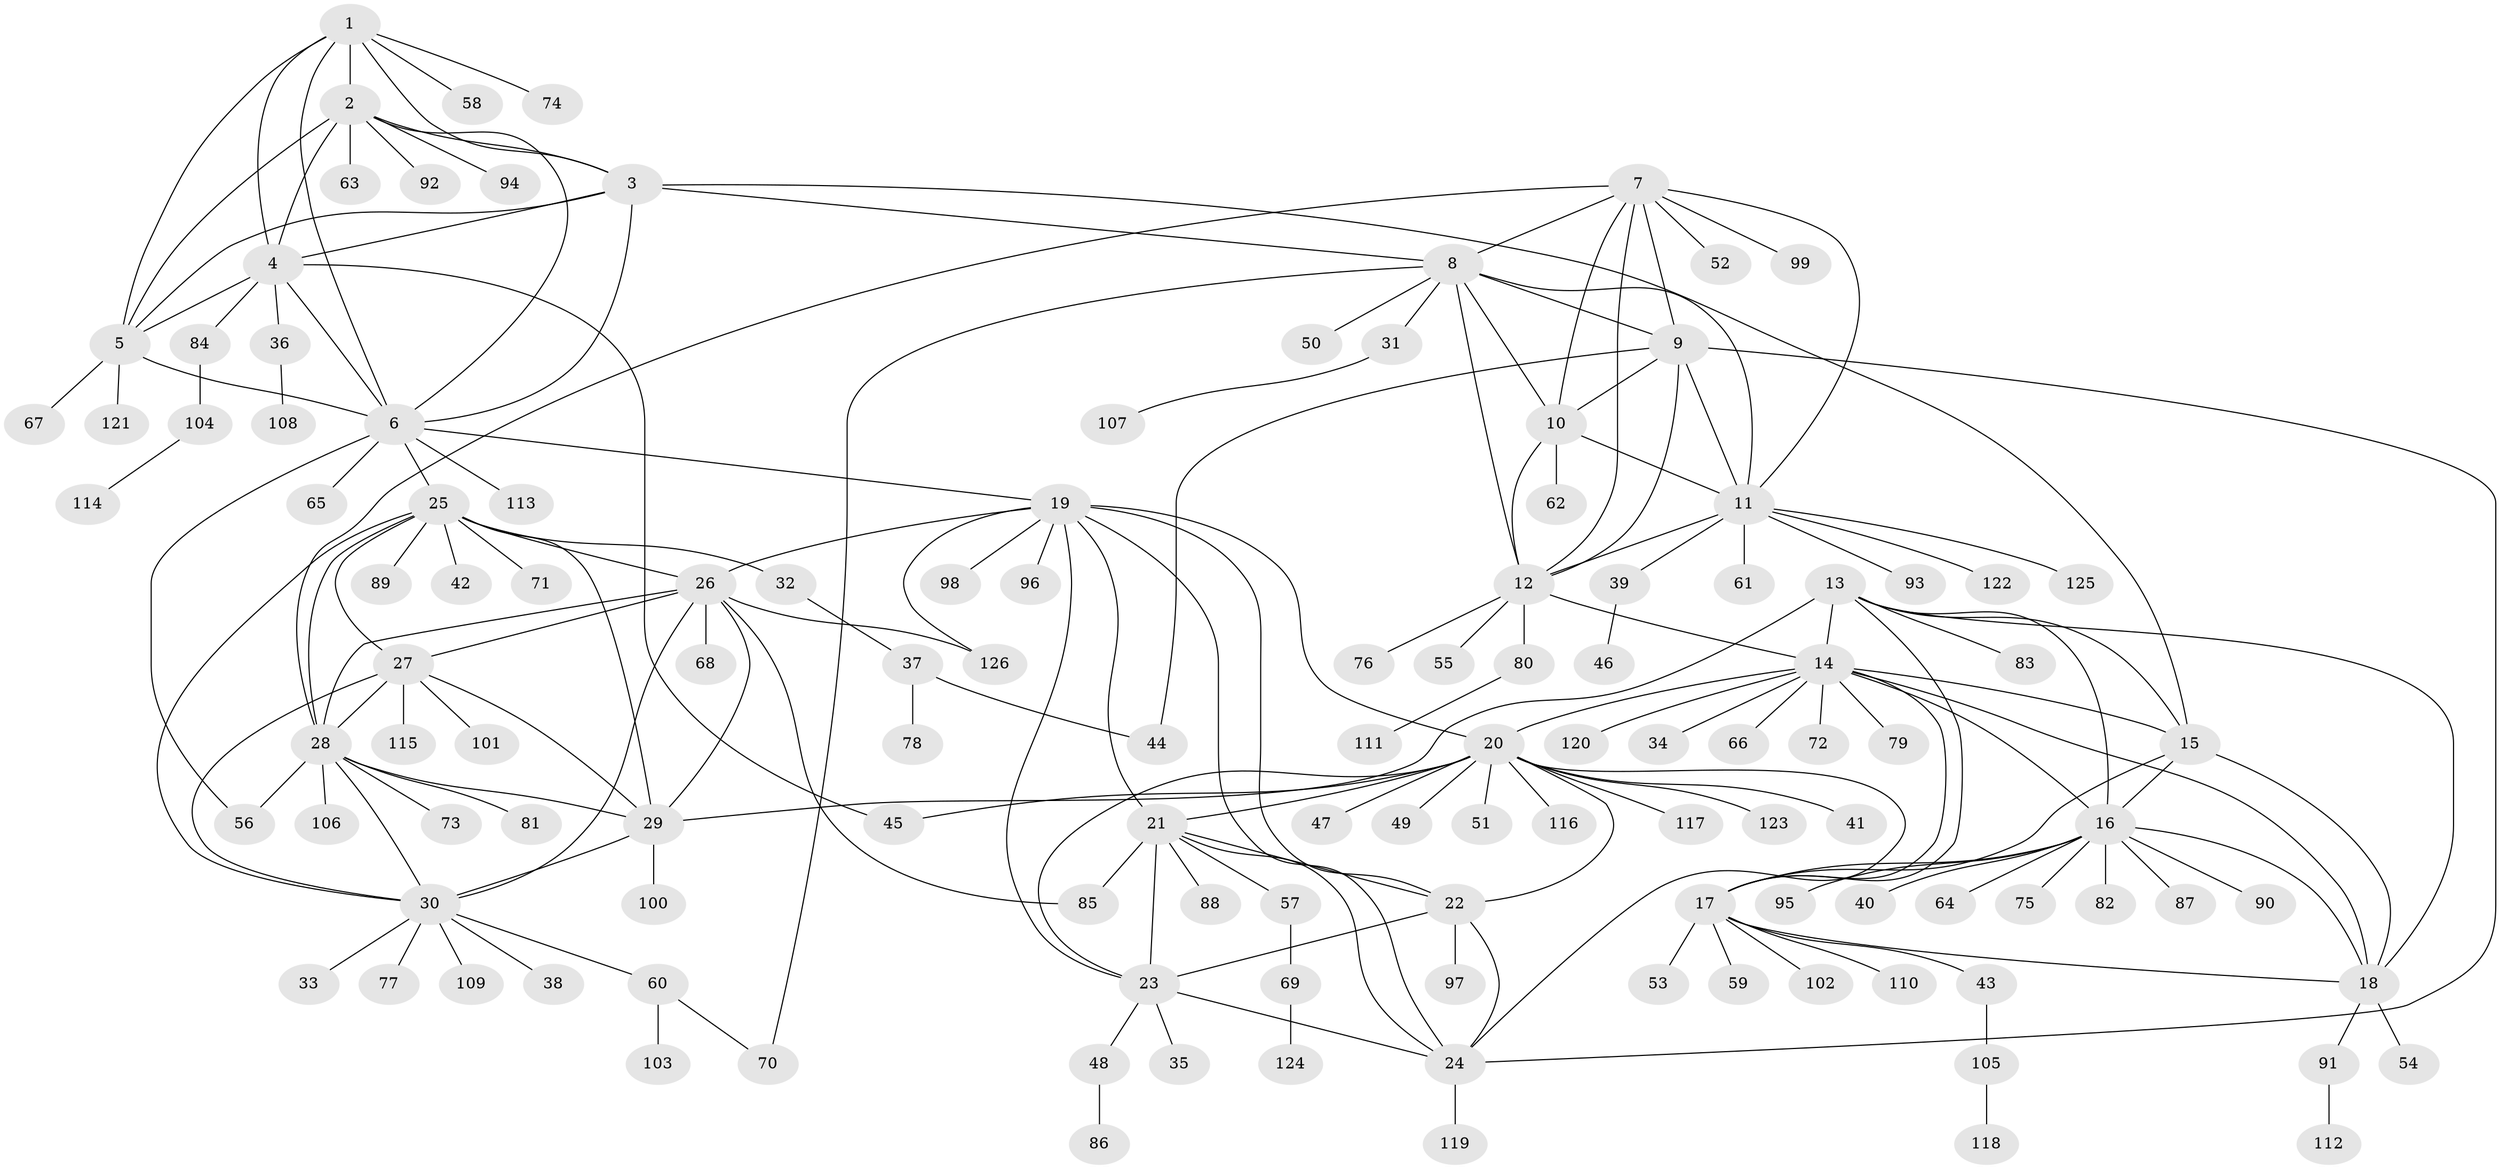 // coarse degree distribution, {4: 0.030927835051546393, 8: 0.030927835051546393, 11: 0.041237113402061855, 7: 0.020618556701030927, 6: 0.05154639175257732, 9: 0.041237113402061855, 12: 0.010309278350515464, 5: 0.010309278350515464, 10: 0.010309278350515464, 2: 0.10309278350515463, 1: 0.6391752577319587, 3: 0.010309278350515464}
// Generated by graph-tools (version 1.1) at 2025/52/02/27/25 19:52:19]
// undirected, 126 vertices, 187 edges
graph export_dot {
graph [start="1"]
  node [color=gray90,style=filled];
  1;
  2;
  3;
  4;
  5;
  6;
  7;
  8;
  9;
  10;
  11;
  12;
  13;
  14;
  15;
  16;
  17;
  18;
  19;
  20;
  21;
  22;
  23;
  24;
  25;
  26;
  27;
  28;
  29;
  30;
  31;
  32;
  33;
  34;
  35;
  36;
  37;
  38;
  39;
  40;
  41;
  42;
  43;
  44;
  45;
  46;
  47;
  48;
  49;
  50;
  51;
  52;
  53;
  54;
  55;
  56;
  57;
  58;
  59;
  60;
  61;
  62;
  63;
  64;
  65;
  66;
  67;
  68;
  69;
  70;
  71;
  72;
  73;
  74;
  75;
  76;
  77;
  78;
  79;
  80;
  81;
  82;
  83;
  84;
  85;
  86;
  87;
  88;
  89;
  90;
  91;
  92;
  93;
  94;
  95;
  96;
  97;
  98;
  99;
  100;
  101;
  102;
  103;
  104;
  105;
  106;
  107;
  108;
  109;
  110;
  111;
  112;
  113;
  114;
  115;
  116;
  117;
  118;
  119;
  120;
  121;
  122;
  123;
  124;
  125;
  126;
  1 -- 2;
  1 -- 3;
  1 -- 4;
  1 -- 5;
  1 -- 6;
  1 -- 58;
  1 -- 74;
  2 -- 3;
  2 -- 4;
  2 -- 5;
  2 -- 6;
  2 -- 63;
  2 -- 92;
  2 -- 94;
  3 -- 4;
  3 -- 5;
  3 -- 6;
  3 -- 8;
  3 -- 15;
  4 -- 5;
  4 -- 6;
  4 -- 36;
  4 -- 45;
  4 -- 84;
  5 -- 6;
  5 -- 67;
  5 -- 121;
  6 -- 19;
  6 -- 25;
  6 -- 56;
  6 -- 65;
  6 -- 113;
  7 -- 8;
  7 -- 9;
  7 -- 10;
  7 -- 11;
  7 -- 12;
  7 -- 28;
  7 -- 52;
  7 -- 99;
  8 -- 9;
  8 -- 10;
  8 -- 11;
  8 -- 12;
  8 -- 31;
  8 -- 50;
  8 -- 70;
  9 -- 10;
  9 -- 11;
  9 -- 12;
  9 -- 24;
  9 -- 44;
  10 -- 11;
  10 -- 12;
  10 -- 62;
  11 -- 12;
  11 -- 39;
  11 -- 61;
  11 -- 93;
  11 -- 122;
  11 -- 125;
  12 -- 14;
  12 -- 55;
  12 -- 76;
  12 -- 80;
  13 -- 14;
  13 -- 15;
  13 -- 16;
  13 -- 17;
  13 -- 18;
  13 -- 29;
  13 -- 83;
  14 -- 15;
  14 -- 16;
  14 -- 17;
  14 -- 18;
  14 -- 20;
  14 -- 34;
  14 -- 66;
  14 -- 72;
  14 -- 79;
  14 -- 120;
  15 -- 16;
  15 -- 17;
  15 -- 18;
  16 -- 17;
  16 -- 18;
  16 -- 40;
  16 -- 64;
  16 -- 75;
  16 -- 82;
  16 -- 87;
  16 -- 90;
  16 -- 95;
  17 -- 18;
  17 -- 43;
  17 -- 53;
  17 -- 59;
  17 -- 102;
  17 -- 110;
  18 -- 54;
  18 -- 91;
  19 -- 20;
  19 -- 21;
  19 -- 22;
  19 -- 23;
  19 -- 24;
  19 -- 26;
  19 -- 96;
  19 -- 98;
  19 -- 126;
  20 -- 21;
  20 -- 22;
  20 -- 23;
  20 -- 24;
  20 -- 41;
  20 -- 45;
  20 -- 47;
  20 -- 49;
  20 -- 51;
  20 -- 116;
  20 -- 117;
  20 -- 123;
  21 -- 22;
  21 -- 23;
  21 -- 24;
  21 -- 57;
  21 -- 85;
  21 -- 88;
  22 -- 23;
  22 -- 24;
  22 -- 97;
  23 -- 24;
  23 -- 35;
  23 -- 48;
  24 -- 119;
  25 -- 26;
  25 -- 27;
  25 -- 28;
  25 -- 29;
  25 -- 30;
  25 -- 32;
  25 -- 42;
  25 -- 71;
  25 -- 89;
  26 -- 27;
  26 -- 28;
  26 -- 29;
  26 -- 30;
  26 -- 68;
  26 -- 85;
  26 -- 126;
  27 -- 28;
  27 -- 29;
  27 -- 30;
  27 -- 101;
  27 -- 115;
  28 -- 29;
  28 -- 30;
  28 -- 56;
  28 -- 73;
  28 -- 81;
  28 -- 106;
  29 -- 30;
  29 -- 100;
  30 -- 33;
  30 -- 38;
  30 -- 60;
  30 -- 77;
  30 -- 109;
  31 -- 107;
  32 -- 37;
  36 -- 108;
  37 -- 44;
  37 -- 78;
  39 -- 46;
  43 -- 105;
  48 -- 86;
  57 -- 69;
  60 -- 70;
  60 -- 103;
  69 -- 124;
  80 -- 111;
  84 -- 104;
  91 -- 112;
  104 -- 114;
  105 -- 118;
}
